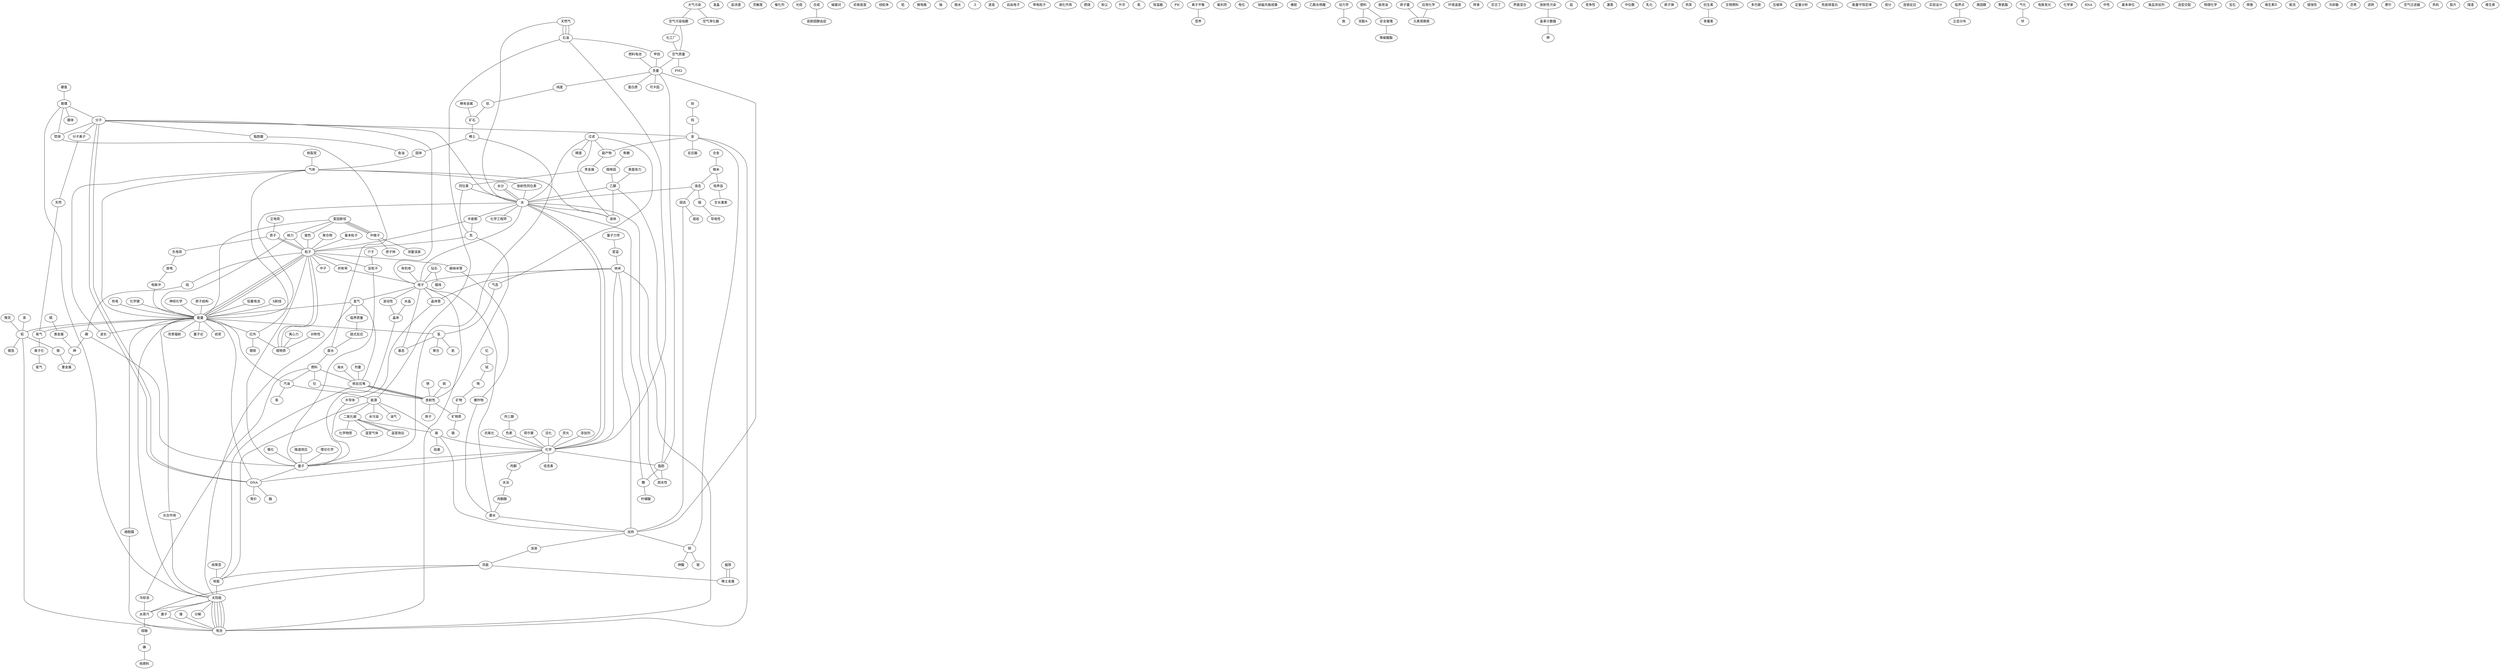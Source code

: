 graph {
燃料电池 -- 含量 -- 纯度 -- 钪 -- 矿石 -- 稀土 -- 固体;
电池;
准晶;
盐浓度;
碳 -- 化学;
灵敏度;
电子;
催化剂;
过滤;
剂量;
中微子;
量子;
粒子;
爱因斯坦;
准晶;
金;
纳米 -- 晶体管;
光缆;
过滤 -- 副产物;
太阳能 -- 电池;
同位素;
合成;
碱基对;
荷尔蒙;
疟疾疫苗;
玻璃;
分子 -- 脂肪酸;
线粒体;
活化 -- 化学 -- 脂肪 -- 疏水性 -- 水 -- 化学工程师;
脂肪;
含量 -- 脂肪;
过滤 -- 气态;
玻璃;
爱因斯坦 -- 中微子;
石油 -- 化学;
过滤;
能量 -- 水;
合成;
玻璃 -- 太阳能;
纳米;
电池;
质子 -- 粒子;
铝;
固体;
DNA;
半导体;
岩浆;
微电极;
海水 -- 核反应堆;
生长激素;
过滤;
石油;
电子;
燃料 -- 汽油 -- 能源 -- 水污染;
固态;
铀;
脱水;
PM2.5;
焦糖 -- 咖啡因 -- 乙醇 -- 水 -- 糖 -- 柠檬酸;
大气污染;
天然气 -- 石油 -- 能源 -- 油气;
气体;
能量 -- 岩浆;
波高;
大气污染;
自由电子;
金 -- 反应器;
带电粒子;
背景辐射;
液化作用;
荧光 -- 化学 -- 信息素;
脂肪酸 -- 鱼油;
能量 -- 氧气;
铅蓄电池 -- 能量 -- 铅 -- 电池;
水;
气态 -- 氢 -- 氦;
水分;
量子;
催化剂;
X射线;
石油 -- 甲烷 -- 含量;
光缆;
燃烧;
爱因斯坦 -- 能量;
固态 -- 加热;
红外;
咖啡因;
粉尘;
海水;
电子;
升华;
DNA;
添加剂;
能源 -- 核能;
热电 -- 能量 -- 汽油;
太阳能;
氮;
燃料;
太阳能;
恒温器;
分子 -- 电子;
电子;
电子 -- 电池;
半导体;
电子;
电池;
玻璃 -- 腺体;
能源;
隧道效应 -- 量子;
量子;
核聚变 -- 核能;
岩浆;
能源;
石油;
PH;
量子论;
PH;
磷 -- 砷;
PH;
氢气 -- 临界质量 -- 链式反应 -- 废水 -- 燃料 -- 冷却池 -- 水蒸汽 -- 熔融 -- 碘 -- 核燃料;
焚烧;
量子;
纳米 -- 化学;
核聚变;
太阳能 -- 电池;
电子;
离子平衡 -- 营养;
氟利昂;
蛋白质;
钢铁;
电子;
量子;
电位;
粒子;
二氧化碳;
核聚变;
微克 -- 铅 -- 锡箔;
营养;
核磁共振成像;
氧气;
粒子;
固体 -- 气体 -- 液体;
电子;
二氧化碳;
电子;
能量;
橡胶;
乙酰水杨酸;
核磁共振成像;
加热 -- 含量 -- 蛋白质;
核反应堆;
汽油 -- 氧;
爱因斯坦 -- 玻色 -- 粒子 -- 折射率 -- 电子 -- 波动性 -- 晶体 -- 量子;
动力学;
过滤 -- 水;
塑料 -- 双酚A;
燃料;
过滤;
墨水;
粒子;
能源;
电池;
合成;
食用油;
核能;
粒子;
原子量 -- 元素周期表;
分子;
分子 -- DNA;
红外;
环境温度;
碘;
电子;
电池;
天然气 -- 水;
转录;
PH;
空气污染指数 -- 化工厂 -- 空气质量;
能量;
添加剂;
电子;
能量 -- 粒子;
尼古丁;
等价;
电池;
能量;
太阳能;
能量 -- 红外 -- 钢铁;
水分 -- 水;
金;
含量;
化学键 -- 能量 -- 光合作用 -- 太阳能;
分解;
剂量 -- 核反应堆 -- 放射性;
界面混合;
放射性污染 -- 盖革计数器 -- 钾;
镍 -- 电池;
过滤 -- 精度;
抗氧化 -- 化学;
能量;
盐;
爱因斯坦;
电池;
电子;
爱因斯坦;
纳米;
纳米;
DNA;
红外;
核反应堆;
PH;
碱基对;
电子;
磷;
竞争性;
可卡因;
过滤;
电池;
放射性;
粒子;
过滤;
PH;
同位素 -- 水;
燃料 -- 核反应堆;
大气污染;
核反应堆 -- 放射性;
化学 -- 丙酮 -- 水浴 -- 丙酮醇 -- 墨水 -- 加热 -- 铜 -- 砷酸;
激素;
燃料;
氦;
量子;
聚合;
核能;
粒子;
过滤;
过滤;
量子;
中位数;
半导体;
空气质量;
乳化;
氢气 -- 核反应堆;
DNA;
镉 -- 类金属 -- 砷 -- 重金属;
分子 -- 金;
电子;
粒子;
原子弹;
电池;
天然气 -- 石油;
电子;
爆炸物;
化学;
稀有金属 -- 矿石;
爱因斯坦 -- 核力 -- 能量 -- 量子论;
放射性;
X射线;
热泵;
分子 -- DNA;
粒子;
爱因斯坦;
抗生素;
天然;
固态;
太阳能 -- 电池;
能量;
理论化学 -- 量子 -- DNA -- 酶;
钢铁;
纳米 -- 加热;
生物燃料;
能量 -- 波长 -- 气体 -- 红外 -- 暗物质;
电子;
粒子;
化工厂;
过滤;
电子;
磁铁 -- 稀土金属;
太阳能 -- 电池;
电子;
能源;
中微子;
碳纳米管;
多巴胺;
粒子 -- 硅 -- 磷 -- 量子;
压缩率;
玻璃;
核磁共振成像;
PH;
PH;
神经化学 -- 能量;
硅;
水分 -- 水 -- 化学;
电池;
液态 -- 固态 -- 熔岩;
X射线;
能源;
水;
过滤;
碳 -- 能源;
能量;
定量分析;
二氧化碳;
爱因斯坦;
二氧化碳 -- 温室气体;
能源;
X射线 -- 能量;
免疫球蛋白;
能量;
聚合物 -- 粒子 -- 碳纳米管 -- 爆炸物 -- 墨水;
能量守恒定律;
电池;
石油;
太阳能;
DNA -- 等价;
成分;
DNA;
催化剂;
汞 -- 铅 -- 铬 -- 重金属;
燃料;
电池;
培养皿 -- 生长激素;
固态;
粒子;
镍;
放射性;
粒子 -- 暗物质;
岩浆;
焚烧 -- 废水;
量子力学 -- 室温 -- 纳米 -- 电子 -- 晶体管 -- 半导体 -- 量子;
钻石;
核磁共振成像;
DNA;
中微子;
核裂变 -- 气体 -- 放射性同位素 -- 水 -- 半衰期 -- 氙 -- 放射性;
粒子 -- 量子;
介子 -- 反粒子;
太阳能 -- 水蒸汽 -- 风能 -- 稀土金属;
电池;
水分;
金 -- 电池;
生物燃料;
橡胶;
能量;
中微子;
燃料;
空气质量 -- PM2.5;
连锁反应;
过滤;
电子;
实验设计;
分子 -- 分子离子 -- 天然 -- 氧气 -- 离子化 -- 氮气;
爱因斯坦 -- 中微子;
电子 -- 墨水;
水晶 -- 晶体;
丙三醇 -- 色素 -- 化学;
蛋白质;
爱因斯坦;
临界点;
石油;
钇 -- 铽 -- 铕 -- 矿物 -- 矿物质 -- 镝;
类固醇;
量子;
爱因斯坦 -- 中微子 -- 测量误差;
X射线;
乙醇 -- 脂肪 -- 糖;
铯 -- 放射性;
电池;
能源;
聚氨酯;
能量 -- 背景辐射;
量子;
电子;
气化;
二氧化碳 -- 温室效应;
PH;
电致发光;
化学家;
光缆;
燃料;
中微子 -- 原子钟;
液体;
红外;
过滤;
RNA;
电池;
同位素 -- 氙 -- 粒子 -- 半衰期;
铱 -- 钨 -- 金 -- 副产物 -- 贵金属 -- 同位素;
过滤;
氢气 -- 太阳能 -- 分解;
中性;
暗物质;
电子;
电池;
大气污染;
硬度 -- 玻璃 -- 分子 -- 水 -- 化学;
分子;
DNA;
X射线;
过滤;
气态;
化学物质;
核力 -- 粒子 -- 中子;
电子;
燃料 -- 钍 -- 放射性 -- 矿物质;
水;
钻石 -- 蜡烛;
稀土 -- 量子;
能量;
盐;
硫 -- 放射性 -- 原子;
化学物质;
能量;
汽油;
汽油;
分子;
DNA;
极化 -- 量子;
钻石;
电子;
水 -- 液体;
基本单位;
抗生素 -- 青霉素;
玻璃 -- 焚烧;
电子;
对称性 -- 暗物质;
大气污染 -- 空气污染指数 -- 空气质量;
电子;
核反应堆 -- 放射性;
表面张力 -- 乙醇 -- 液体;
半导体;
背景辐射;
电子;
分子;
PH;
食品添加剂;
墨水;
过滤;
太阳能 -- 电池;
过滤;
放射性;
岩浆;
能量;
选型交配;
物理化学;
液态 -- 水;
量子;
宝石;
乙醇;
二氧化碳 -- 温室效应;
金 -- 铜 -- 银;
稀土;
光缆;
大气污染;
水;
电子;
气化 -- 钚;
同位素;
焊接;
电子;
核能;
维生素D;
能源;
能量;
钻石 -- 电子;
尾流;
动力学;
塑料 -- 安全玻璃 -- 聚碳酸酯;
碳;
电池;
电子;
基本粒子 -- 粒子;
粒子 -- 反粒子 -- 量子;
侵蚀性;
冷却器;
金;
沥青;
滤网;
水;
二氧化碳 -- 化学物质;
正电荷 -- 质子 -- 负电荷 -- 放电 -- 电脉冲 -- 能量 -- 细胞膜 -- 电池;
摩尔;
添加剂 -- 化学;
过滤;
电子;
化学家;
能量 -- 粒子;
汞;
粒子;
荷尔蒙 -- 化学;
过滤 -- 液体;
天然气 -- 石油;
原子结构 -- 能量 -- DNA -- 化学 -- 量子;
水;
合金 -- 微米 -- 液态 -- 铟 -- 导电性;
能量 -- 氢 -- 聚合;
银;
有机体 -- 电子 -- 水;
核磁共振成像;
分子 -- 焚烧;
能量 -- 粒子;
电子;
PH;
PM2.5;
纳米 -- 电池;
电子;
空气过滤器;
动力学 -- 族;
过滤;
合成 -- 高胆固醇血症;
PH;
大气污染 -- 空气净化器;
温室气体;
临界点 -- 正态分布;
塑料;
能量 -- 太阳能 -- 激子 -- 电池;
氢 -- 基态 -- 电子 -- 氢气 -- 能量 -- 气体;
碳 -- 硅基;
大气污染;
燃烧;
微米 -- 培养皿;
过滤;
液体;
应用化学 -- 元素周期表;
纳米;
X射线;
能源 -- 二氧化碳 -- 碳 -- 加热 -- 溶液 -- 风能 -- 核能 -- 太阳能;
热机;
太阳能;
X射线;
气体;
核反应堆;
液体;
胶片;
质子 -- 粒子 -- 暗物质;
水;
离心力 -- 暗物质;
钻石;
核反应堆 -- 核能;
磁铁 -- 稀土金属;
PM2.5;
煤渣;
纳米;
空气质量 -- 含量 -- 可卡因;
冷却器;
维生素;
粒子;
}